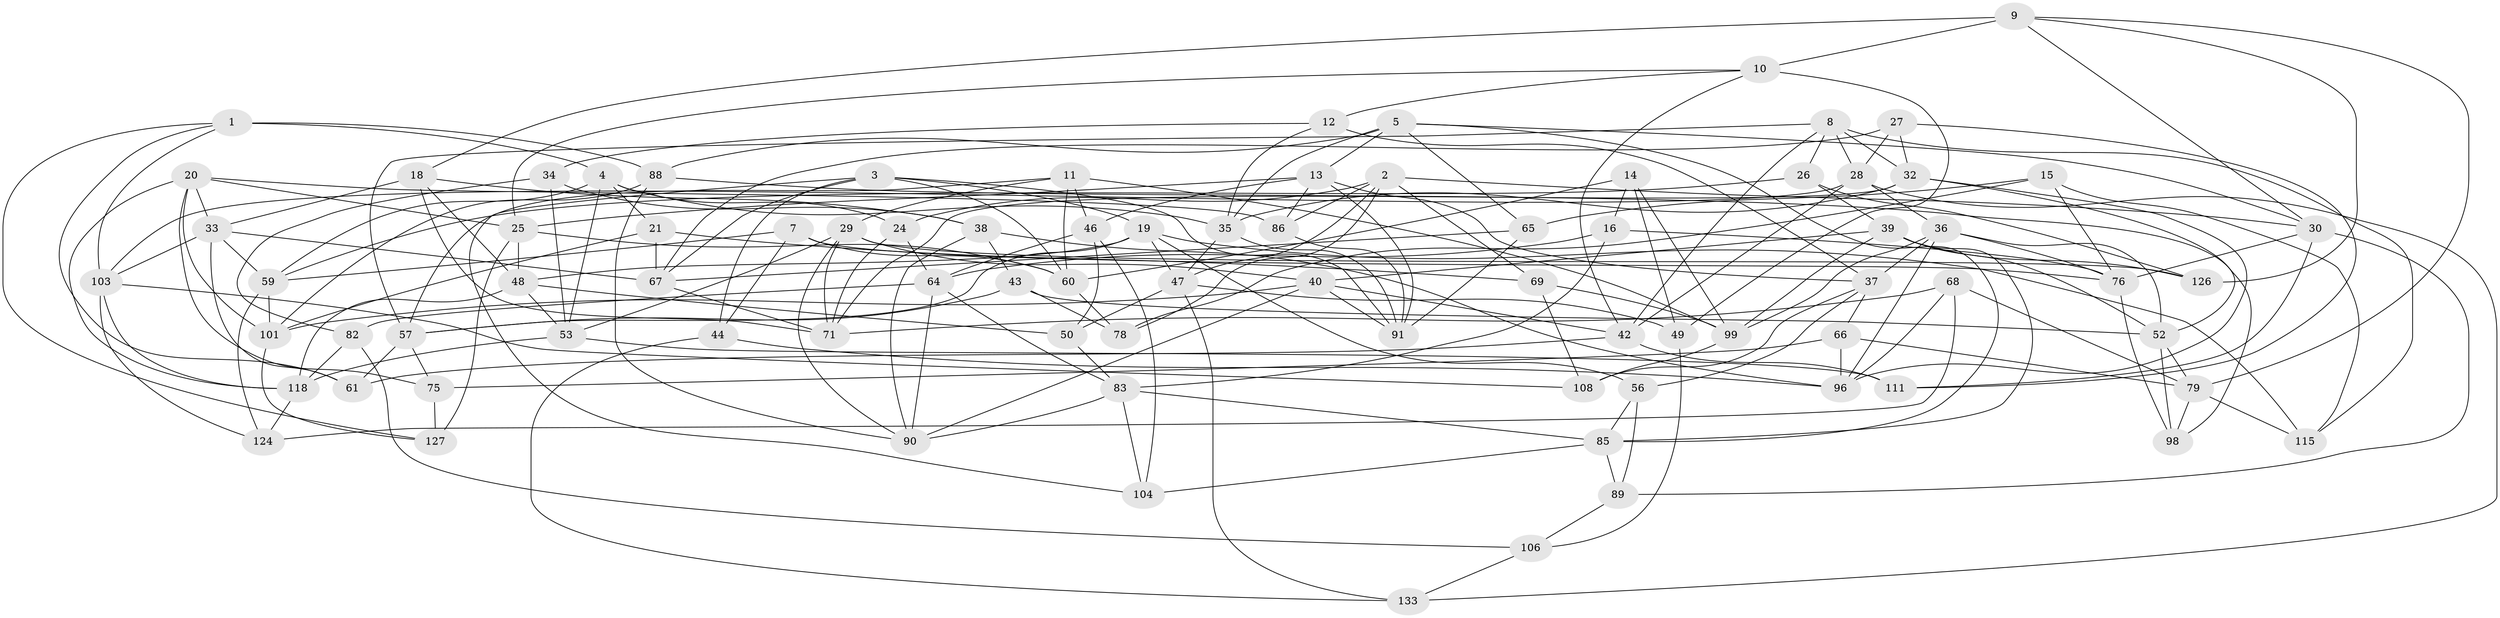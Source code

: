 // Generated by graph-tools (version 1.1) at 2025/24/03/03/25 07:24:25]
// undirected, 84 vertices, 213 edges
graph export_dot {
graph [start="1"]
  node [color=gray90,style=filled];
  1 [super="+6"];
  2 [super="+23"];
  3 [super="+41"];
  4 [super="+92"];
  5 [super="+22"];
  7;
  8 [super="+31"];
  9 [super="+113"];
  10 [super="+102"];
  11 [super="+120"];
  12;
  13 [super="+17"];
  14;
  15;
  16;
  18 [super="+114"];
  19 [super="+72"];
  20 [super="+130"];
  21;
  24;
  25 [super="+62"];
  26;
  27;
  28 [super="+51"];
  29 [super="+54"];
  30 [super="+45"];
  32 [super="+80"];
  33 [super="+63"];
  34;
  35 [super="+94"];
  36 [super="+84"];
  37 [super="+81"];
  38 [super="+55"];
  39 [super="+109"];
  40 [super="+87"];
  42 [super="+125"];
  43;
  44;
  46 [super="+110"];
  47 [super="+58"];
  48 [super="+123"];
  49;
  50;
  52 [super="+70"];
  53 [super="+100"];
  56;
  57 [super="+74"];
  59 [super="+77"];
  60 [super="+93"];
  61;
  64 [super="+116"];
  65;
  66;
  67 [super="+73"];
  68;
  69;
  71 [super="+107"];
  75;
  76 [super="+119"];
  78;
  79 [super="+105"];
  82;
  83 [super="+95"];
  85 [super="+112"];
  86;
  88 [super="+117"];
  89;
  90 [super="+121"];
  91 [super="+122"];
  96 [super="+97"];
  98;
  99 [super="+132"];
  101 [super="+129"];
  103 [super="+128"];
  104;
  106;
  108;
  111;
  115;
  118 [super="+131"];
  124;
  126;
  127;
  133;
  1 -- 88 [weight=2];
  1 -- 61;
  1 -- 103;
  1 -- 4;
  1 -- 127;
  2 -- 47;
  2 -- 78;
  2 -- 24;
  2 -- 69;
  2 -- 86;
  2 -- 30;
  3 -- 44;
  3 -- 91;
  3 -- 104;
  3 -- 19;
  3 -- 67;
  3 -- 60;
  4 -- 21;
  4 -- 24;
  4 -- 35;
  4 -- 53;
  4 -- 59;
  5 -- 88;
  5 -- 13;
  5 -- 85;
  5 -- 65;
  5 -- 35;
  5 -- 30;
  7 -- 76;
  7 -- 60;
  7 -- 59;
  7 -- 44;
  8 -- 57;
  8 -- 28;
  8 -- 32;
  8 -- 26;
  8 -- 115;
  8 -- 42;
  9 -- 126;
  9 -- 10 [weight=2];
  9 -- 18;
  9 -- 30;
  9 -- 79;
  10 -- 42;
  10 -- 49;
  10 -- 12;
  10 -- 25;
  11 -- 60;
  11 -- 99;
  11 -- 29;
  11 -- 57;
  11 -- 46 [weight=2];
  12 -- 34;
  12 -- 35;
  12 -- 37;
  13 -- 37;
  13 -- 86;
  13 -- 25;
  13 -- 91;
  13 -- 46;
  14 -- 16;
  14 -- 49;
  14 -- 99;
  14 -- 60;
  15 -- 78;
  15 -- 115;
  15 -- 65;
  15 -- 76;
  16 -- 76;
  16 -- 64;
  16 -- 83;
  18 -- 33;
  18 -- 71;
  18 -- 48;
  18 -- 38 [weight=2];
  19 -- 56;
  19 -- 115;
  19 -- 48;
  19 -- 47;
  19 -- 57;
  20 -- 75;
  20 -- 86;
  20 -- 101;
  20 -- 118;
  20 -- 33;
  20 -- 25;
  21 -- 67;
  21 -- 69;
  21 -- 101;
  24 -- 71;
  24 -- 64;
  25 -- 48;
  25 -- 60;
  25 -- 127;
  26 -- 39;
  26 -- 126;
  26 -- 59;
  27 -- 111;
  27 -- 32;
  27 -- 28;
  27 -- 67;
  28 -- 133;
  28 -- 103;
  28 -- 42;
  28 -- 36;
  29 -- 126;
  29 -- 40;
  29 -- 90;
  29 -- 53;
  29 -- 71;
  30 -- 89;
  30 -- 111;
  30 -- 76;
  32 -- 71;
  32 -- 35;
  32 -- 52;
  32 -- 96;
  33 -- 61;
  33 -- 59;
  33 -- 67;
  33 -- 103;
  34 -- 82;
  34 -- 38;
  34 -- 53;
  35 -- 47;
  35 -- 91;
  36 -- 37;
  36 -- 99;
  36 -- 76;
  36 -- 96;
  36 -- 52;
  37 -- 66;
  37 -- 56;
  37 -- 108;
  38 -- 96;
  38 -- 90;
  38 -- 43;
  39 -- 126;
  39 -- 52;
  39 -- 40;
  39 -- 99;
  39 -- 85;
  40 -- 101;
  40 -- 90;
  40 -- 42;
  40 -- 91;
  42 -- 111;
  42 -- 61;
  43 -- 78;
  43 -- 52;
  43 -- 57;
  44 -- 133;
  44 -- 96;
  46 -- 50;
  46 -- 104;
  46 -- 64;
  47 -- 50;
  47 -- 49;
  47 -- 133;
  48 -- 50;
  48 -- 53;
  48 -- 118;
  49 -- 106;
  50 -- 83;
  52 -- 98;
  52 -- 79;
  53 -- 111;
  53 -- 118;
  56 -- 89;
  56 -- 85;
  57 -- 75;
  57 -- 61;
  59 -- 124;
  59 -- 101;
  60 -- 78;
  64 -- 90;
  64 -- 83;
  64 -- 82;
  65 -- 67;
  65 -- 91;
  66 -- 96;
  66 -- 75;
  66 -- 79;
  67 -- 71;
  68 -- 124;
  68 -- 71;
  68 -- 79;
  68 -- 96;
  69 -- 108;
  69 -- 99;
  75 -- 127;
  76 -- 98;
  79 -- 98;
  79 -- 115;
  82 -- 106;
  82 -- 118;
  83 -- 104;
  83 -- 85;
  83 -- 90;
  85 -- 104;
  85 -- 89;
  86 -- 91;
  88 -- 98;
  88 -- 90;
  88 -- 101;
  89 -- 106;
  99 -- 108;
  101 -- 127;
  103 -- 108;
  103 -- 124;
  103 -- 118;
  106 -- 133;
  118 -- 124;
}
